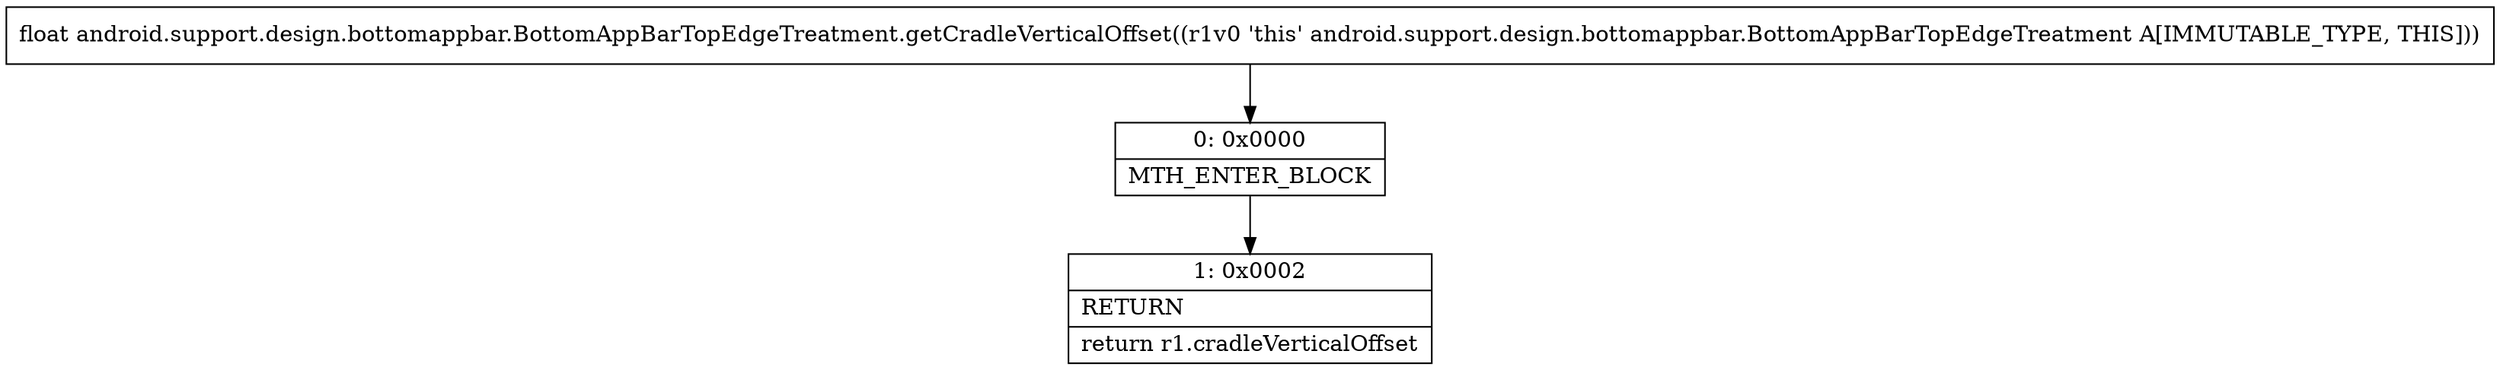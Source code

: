 digraph "CFG forandroid.support.design.bottomappbar.BottomAppBarTopEdgeTreatment.getCradleVerticalOffset()F" {
Node_0 [shape=record,label="{0\:\ 0x0000|MTH_ENTER_BLOCK\l}"];
Node_1 [shape=record,label="{1\:\ 0x0002|RETURN\l|return r1.cradleVerticalOffset\l}"];
MethodNode[shape=record,label="{float android.support.design.bottomappbar.BottomAppBarTopEdgeTreatment.getCradleVerticalOffset((r1v0 'this' android.support.design.bottomappbar.BottomAppBarTopEdgeTreatment A[IMMUTABLE_TYPE, THIS])) }"];
MethodNode -> Node_0;
Node_0 -> Node_1;
}

